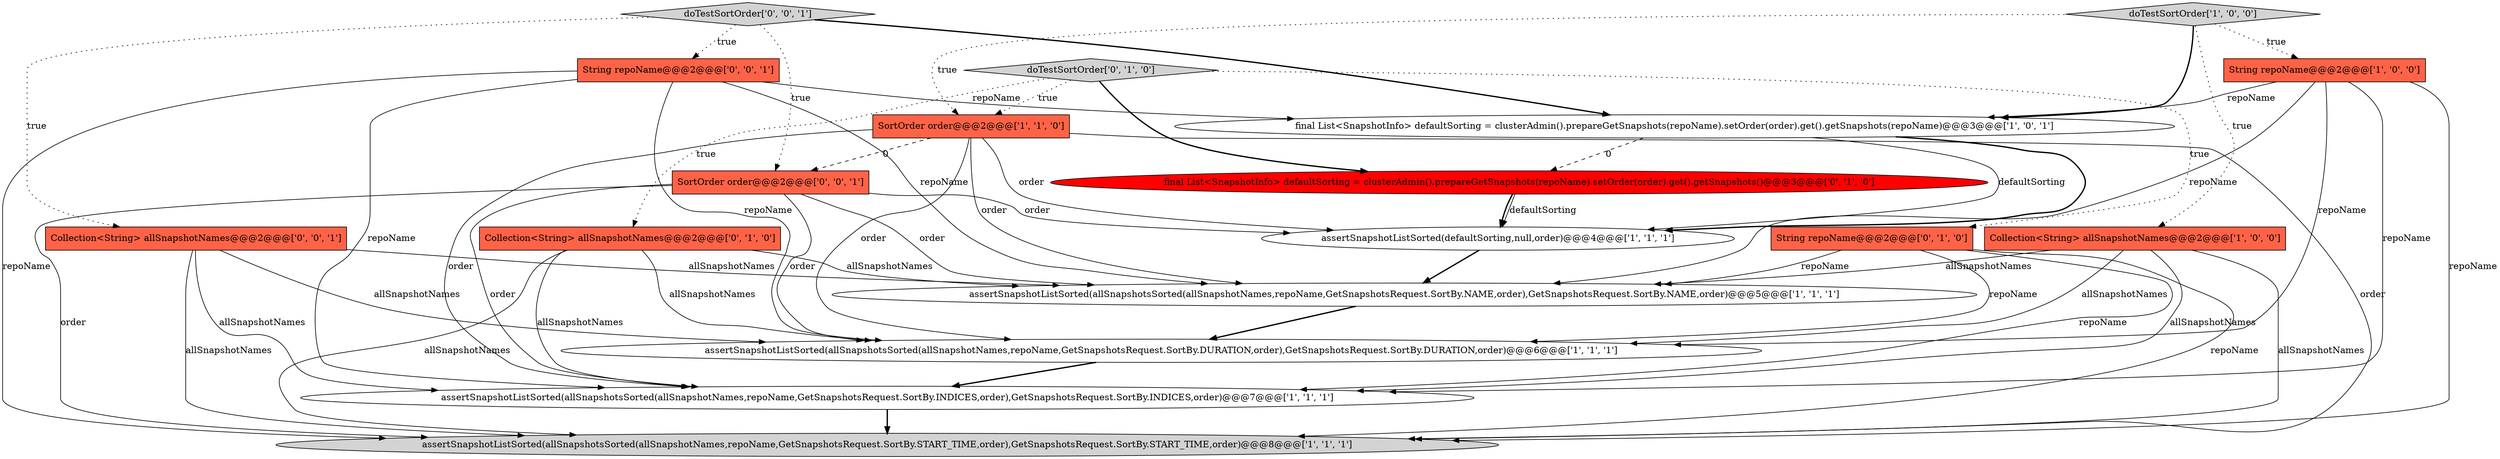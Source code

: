 digraph {
9 [style = filled, label = "assertSnapshotListSorted(allSnapshotsSorted(allSnapshotNames,repoName,GetSnapshotsRequest.SortBy.NAME,order),GetSnapshotsRequest.SortBy.NAME,order)@@@5@@@['1', '1', '1']", fillcolor = white, shape = ellipse image = "AAA0AAABBB1BBB"];
14 [style = filled, label = "String repoName@@@2@@@['0', '0', '1']", fillcolor = tomato, shape = box image = "AAA0AAABBB3BBB"];
5 [style = filled, label = "Collection<String> allSnapshotNames@@@2@@@['1', '0', '0']", fillcolor = tomato, shape = box image = "AAA0AAABBB1BBB"];
8 [style = filled, label = "SortOrder order@@@2@@@['1', '1', '0']", fillcolor = tomato, shape = box image = "AAA0AAABBB1BBB"];
4 [style = filled, label = "assertSnapshotListSorted(allSnapshotsSorted(allSnapshotNames,repoName,GetSnapshotsRequest.SortBy.DURATION,order),GetSnapshotsRequest.SortBy.DURATION,order)@@@6@@@['1', '1', '1']", fillcolor = white, shape = ellipse image = "AAA0AAABBB1BBB"];
11 [style = filled, label = "final List<SnapshotInfo> defaultSorting = clusterAdmin().prepareGetSnapshots(repoName).setOrder(order).get().getSnapshots()@@@3@@@['0', '1', '0']", fillcolor = red, shape = ellipse image = "AAA1AAABBB2BBB"];
15 [style = filled, label = "Collection<String> allSnapshotNames@@@2@@@['0', '0', '1']", fillcolor = tomato, shape = box image = "AAA0AAABBB3BBB"];
13 [style = filled, label = "doTestSortOrder['0', '1', '0']", fillcolor = lightgray, shape = diamond image = "AAA0AAABBB2BBB"];
17 [style = filled, label = "doTestSortOrder['0', '0', '1']", fillcolor = lightgray, shape = diamond image = "AAA0AAABBB3BBB"];
7 [style = filled, label = "final List<SnapshotInfo> defaultSorting = clusterAdmin().prepareGetSnapshots(repoName).setOrder(order).get().getSnapshots(repoName)@@@3@@@['1', '0', '1']", fillcolor = white, shape = ellipse image = "AAA0AAABBB1BBB"];
16 [style = filled, label = "SortOrder order@@@2@@@['0', '0', '1']", fillcolor = tomato, shape = box image = "AAA0AAABBB3BBB"];
6 [style = filled, label = "String repoName@@@2@@@['1', '0', '0']", fillcolor = tomato, shape = box image = "AAA0AAABBB1BBB"];
1 [style = filled, label = "assertSnapshotListSorted(allSnapshotsSorted(allSnapshotNames,repoName,GetSnapshotsRequest.SortBy.START_TIME,order),GetSnapshotsRequest.SortBy.START_TIME,order)@@@8@@@['1', '1', '1']", fillcolor = lightgray, shape = ellipse image = "AAA0AAABBB1BBB"];
2 [style = filled, label = "assertSnapshotListSorted(defaultSorting,null,order)@@@4@@@['1', '1', '1']", fillcolor = white, shape = ellipse image = "AAA0AAABBB1BBB"];
12 [style = filled, label = "String repoName@@@2@@@['0', '1', '0']", fillcolor = tomato, shape = box image = "AAA0AAABBB2BBB"];
10 [style = filled, label = "Collection<String> allSnapshotNames@@@2@@@['0', '1', '0']", fillcolor = tomato, shape = box image = "AAA0AAABBB2BBB"];
3 [style = filled, label = "doTestSortOrder['1', '0', '0']", fillcolor = lightgray, shape = diamond image = "AAA0AAABBB1BBB"];
0 [style = filled, label = "assertSnapshotListSorted(allSnapshotsSorted(allSnapshotNames,repoName,GetSnapshotsRequest.SortBy.INDICES,order),GetSnapshotsRequest.SortBy.INDICES,order)@@@7@@@['1', '1', '1']", fillcolor = white, shape = ellipse image = "AAA0AAABBB1BBB"];
12->4 [style = solid, label="repoName"];
8->16 [style = dashed, label="0"];
6->4 [style = solid, label="repoName"];
14->9 [style = solid, label="repoName"];
6->9 [style = solid, label="repoName"];
10->0 [style = solid, label="allSnapshotNames"];
13->12 [style = dotted, label="true"];
16->9 [style = solid, label="order"];
9->4 [style = bold, label=""];
10->9 [style = solid, label="allSnapshotNames"];
5->4 [style = solid, label="allSnapshotNames"];
15->4 [style = solid, label="allSnapshotNames"];
7->11 [style = dashed, label="0"];
6->0 [style = solid, label="repoName"];
17->14 [style = dotted, label="true"];
5->1 [style = solid, label="allSnapshotNames"];
2->9 [style = bold, label=""];
12->1 [style = solid, label="repoName"];
3->6 [style = dotted, label="true"];
10->4 [style = solid, label="allSnapshotNames"];
14->4 [style = solid, label="repoName"];
13->10 [style = dotted, label="true"];
12->9 [style = solid, label="repoName"];
13->11 [style = bold, label=""];
6->1 [style = solid, label="repoName"];
11->2 [style = bold, label=""];
14->0 [style = solid, label="repoName"];
4->0 [style = bold, label=""];
5->0 [style = solid, label="allSnapshotNames"];
17->16 [style = dotted, label="true"];
17->7 [style = bold, label=""];
8->4 [style = solid, label="order"];
15->0 [style = solid, label="allSnapshotNames"];
16->2 [style = solid, label="order"];
3->5 [style = dotted, label="true"];
15->9 [style = solid, label="allSnapshotNames"];
17->15 [style = dotted, label="true"];
16->0 [style = solid, label="order"];
3->7 [style = bold, label=""];
14->1 [style = solid, label="repoName"];
13->8 [style = dotted, label="true"];
7->2 [style = bold, label=""];
5->9 [style = solid, label="allSnapshotNames"];
8->0 [style = solid, label="order"];
0->1 [style = bold, label=""];
6->7 [style = solid, label="repoName"];
12->0 [style = solid, label="repoName"];
11->2 [style = solid, label="defaultSorting"];
14->7 [style = solid, label="repoName"];
8->1 [style = solid, label="order"];
15->1 [style = solid, label="allSnapshotNames"];
16->1 [style = solid, label="order"];
16->4 [style = solid, label="order"];
3->8 [style = dotted, label="true"];
10->1 [style = solid, label="allSnapshotNames"];
8->9 [style = solid, label="order"];
7->2 [style = solid, label="defaultSorting"];
8->2 [style = solid, label="order"];
}
